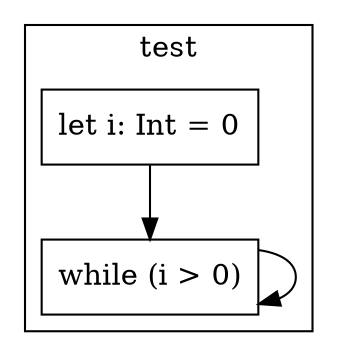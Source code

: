 digraph "unbound-loops-7" {
    node [shape=box];
    subgraph "cluster_test" {
        label="test";
        "test_141" [label="let i: Int = 0"];
        "test_142" [label="while (i > 0)"];
        "test_141" -> "test_142";
        "test_142" -> "test_142";
    }
}
